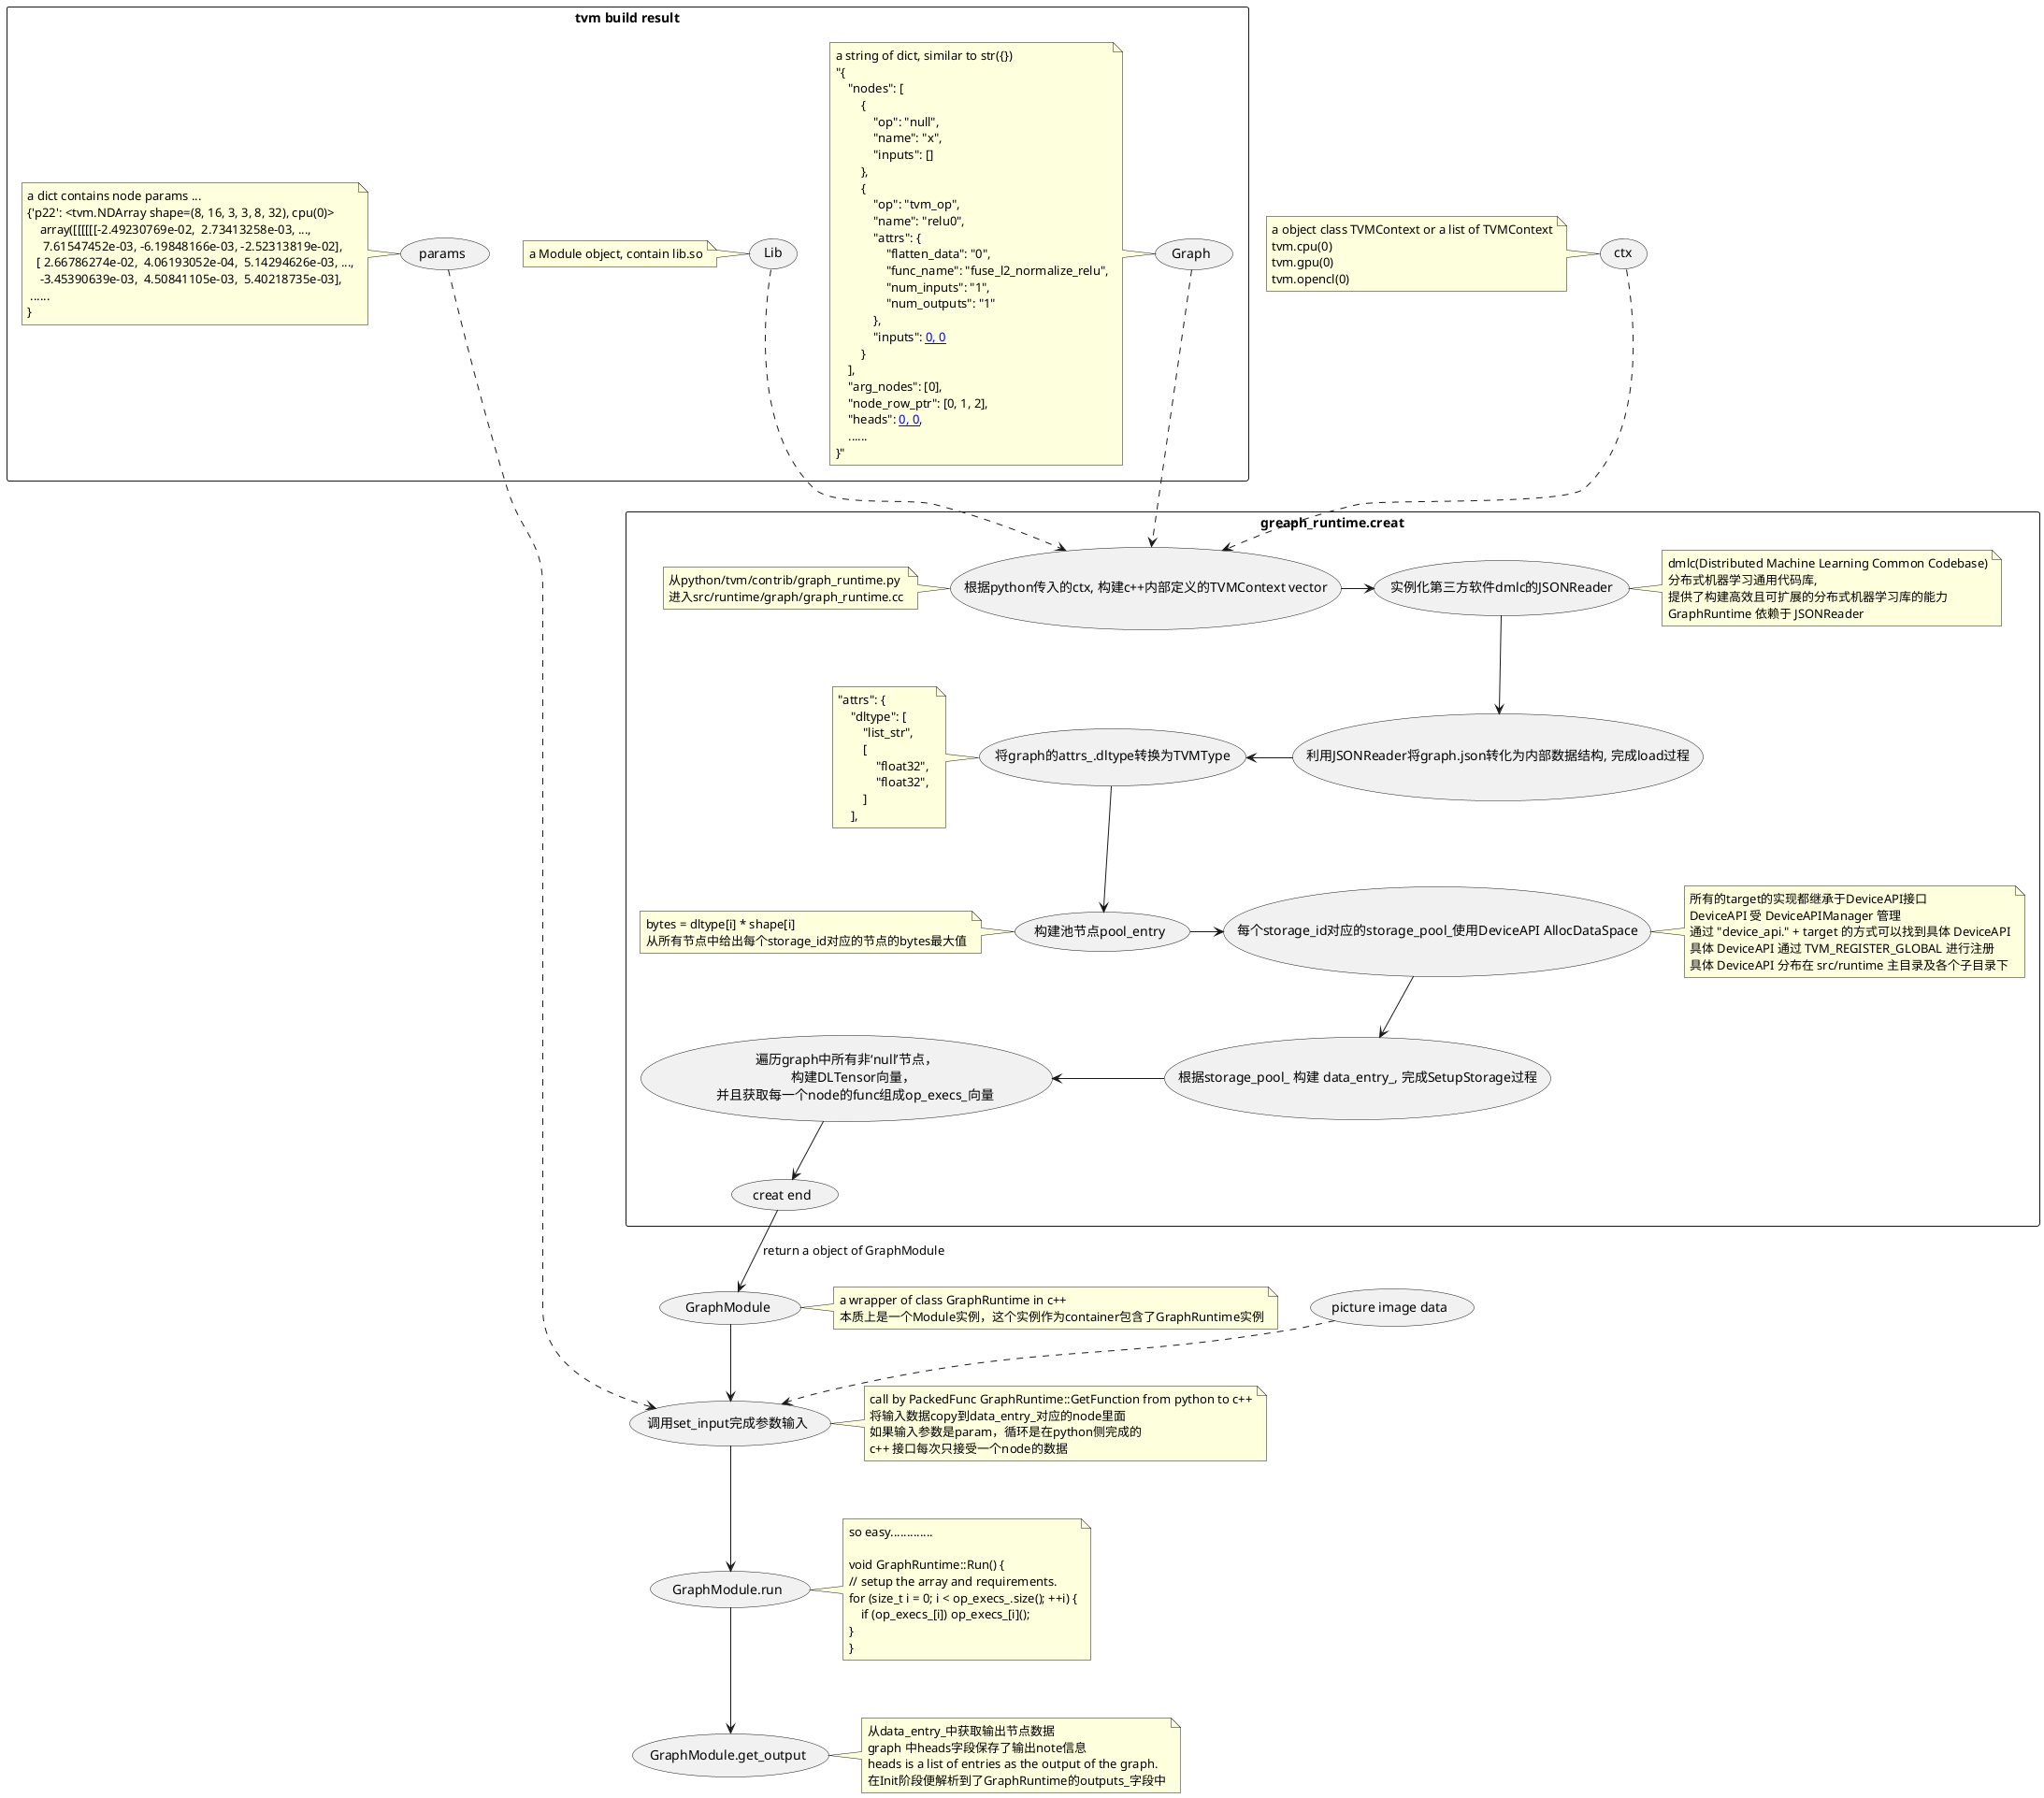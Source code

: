 @startuml runtime

rectangle greaph_runtime.creat {
    (根据python传入的ctx, 构建c++内部定义的TVMContext vector) as creat_step1
    note left
        从python/tvm/contrib/graph_runtime.py
        进入src/runtime/graph/graph_runtime.cc
    endnote
    
    (实例化第三方软件dmlc的JSONReader) as creat_step2
    note right
        dmlc(Distributed Machine Learning Common Codebase)
        分布式机器学习通用代码库,
        提供了构建高效且可扩展的分布式机器学习库的能力
        GraphRuntime 依赖于 JSONReader
    endnote
    
    (利用JSONReader将graph.json转化为内部数据结构, 完成load过程) as creat_step3

    (将graph的attrs_.dltype转换为TVMType) as creat_step4
    note left
        "attrs": {
            "dltype": [
                "list_str", 
                [
                    "float32", 
                    "float32",
                ]
            ],
    endnote

    (构建池节点pool_entry) as creat_step5
    note left
        bytes = dltype[i] * shape[i]
        从所有节点中给出每个storage_id对应的节点的bytes最大值
    endnote

    (每个storage_id对应的storage_pool_使用DeviceAPI AllocDataSpace) as creat_step6
    note right
        所有的target的实现都继承于DeviceAPI接口
        DeviceAPI 受 DeviceAPIManager 管理
        通过 "device_api." + target 的方式可以找到具体 DeviceAPI
        具体 DeviceAPI 通过 TVM_REGISTER_GLOBAL 进行注册
        具体 DeviceAPI 分布在 src/runtime 主目录及各个子目录下
    endnote

    (根据storage_pool_ 构建 data_entry_, 完成SetupStorage过程) as creat_step7

    (遍历graph中所有非‘null’节点，\n \
    构建DLTensor向量， \n \
    并且获取每一个node的func组成op_execs_向量) as creat_step8

    creat_step1 -right-> creat_step2
    creat_step2 -down-> creat_step3
    creat_step3 -left-> creat_step4
    creat_step4 -down-> creat_step5
    creat_step5 -right-> creat_step6
    creat_step6 -down-> creat_step7
    creat_step7 -left-> creat_step8

    (creat end) as ce    
    creat_step8 --> ce
}

rectangle "tvm build result"{
    (Graph)
    note left
        a string of dict, similar to str({})
        "{
            "nodes": [
                {
                    "op": "null",
                    "name": "x",
                    "inputs": []
                },
                {
                    "op": "tvm_op",
                    "name": "relu0",
                    "attrs": {      
                        "flatten_data": "0",
                        "func_name": "fuse_l2_normalize_relu",
                        "num_inputs": "1",                    
                        "num_outputs": "1"                    
                    },
                    "inputs": [[0, 0, 0]]  
                }
            ],
            "arg_nodes": [0],
            "node_row_ptr": [0, 1, 2],
            "heads": [[1, 0, 0]],
            ......
        }"
    endnote
    (Graph) ..> creat_step1
    
    (Lib)
    note left
        a Module object, contain lib.so
    endnote
    (Lib) ..> creat_step1
    
    (params)
    note left
        a dict contains node params ...
        {'p22': <tvm.NDArray shape=(8, 16, 3, 3, 8, 32), cpu(0)>
            array([[[[[[-2.49230769e-02,  2.73413258e-03, ...,
             7.61547452e-03, -6.19848166e-03, -2.52313819e-02],
           [ 2.66786274e-02,  4.06193052e-04,  5.14294626e-03, ...,
            -3.45390639e-03,  4.50841105e-03,  5.40218735e-03],
         ......
        }
    endnote
}

(ctx)
note left
    a object class TVMContext or a list of TVMContext
    tvm.cpu(0)
    tvm.gpu(0)
    tvm.opencl(0)
endnote
(ctx) ..> creat_step1

(GraphModule)
note right
    a wrapper of class GraphRuntime in c++
    本质上是一个Module实例，这个实例作为container包含了GraphRuntime实例
endnote
ce --> (GraphModule): return a object of GraphModule

(picture image data) as input_data

(调用set_input完成参数输入) as set_input
note right
    call by PackedFunc GraphRuntime::GetFunction from python to c++
    将输入数据copy到data_entry_对应的node里面
    如果输入参数是param，循环是在python侧完成的
    c++ 接口每次只接受一个node的数据
endnote
params ..> set_input
input_data ..> set_input
(GraphModule) --> set_input


(GraphModule.run) as run
note right
    so easy.............

    void GraphRuntime::Run() {
    // setup the array and requirements.
    for (size_t i = 0; i < op_execs_.size(); ++i) {
        if (op_execs_[i]) op_execs_[i]();
    }
    }
endnote
set_input --> run

(GraphModule.get_output) as get_output
note right
    从data_entry_中获取输出节点数据
    graph 中heads字段保存了输出note信息
    heads is a list of entries as the output of the graph.
    在Init阶段便解析到了GraphRuntime的outputs_字段中
endnote
run --> get_output

@enduml